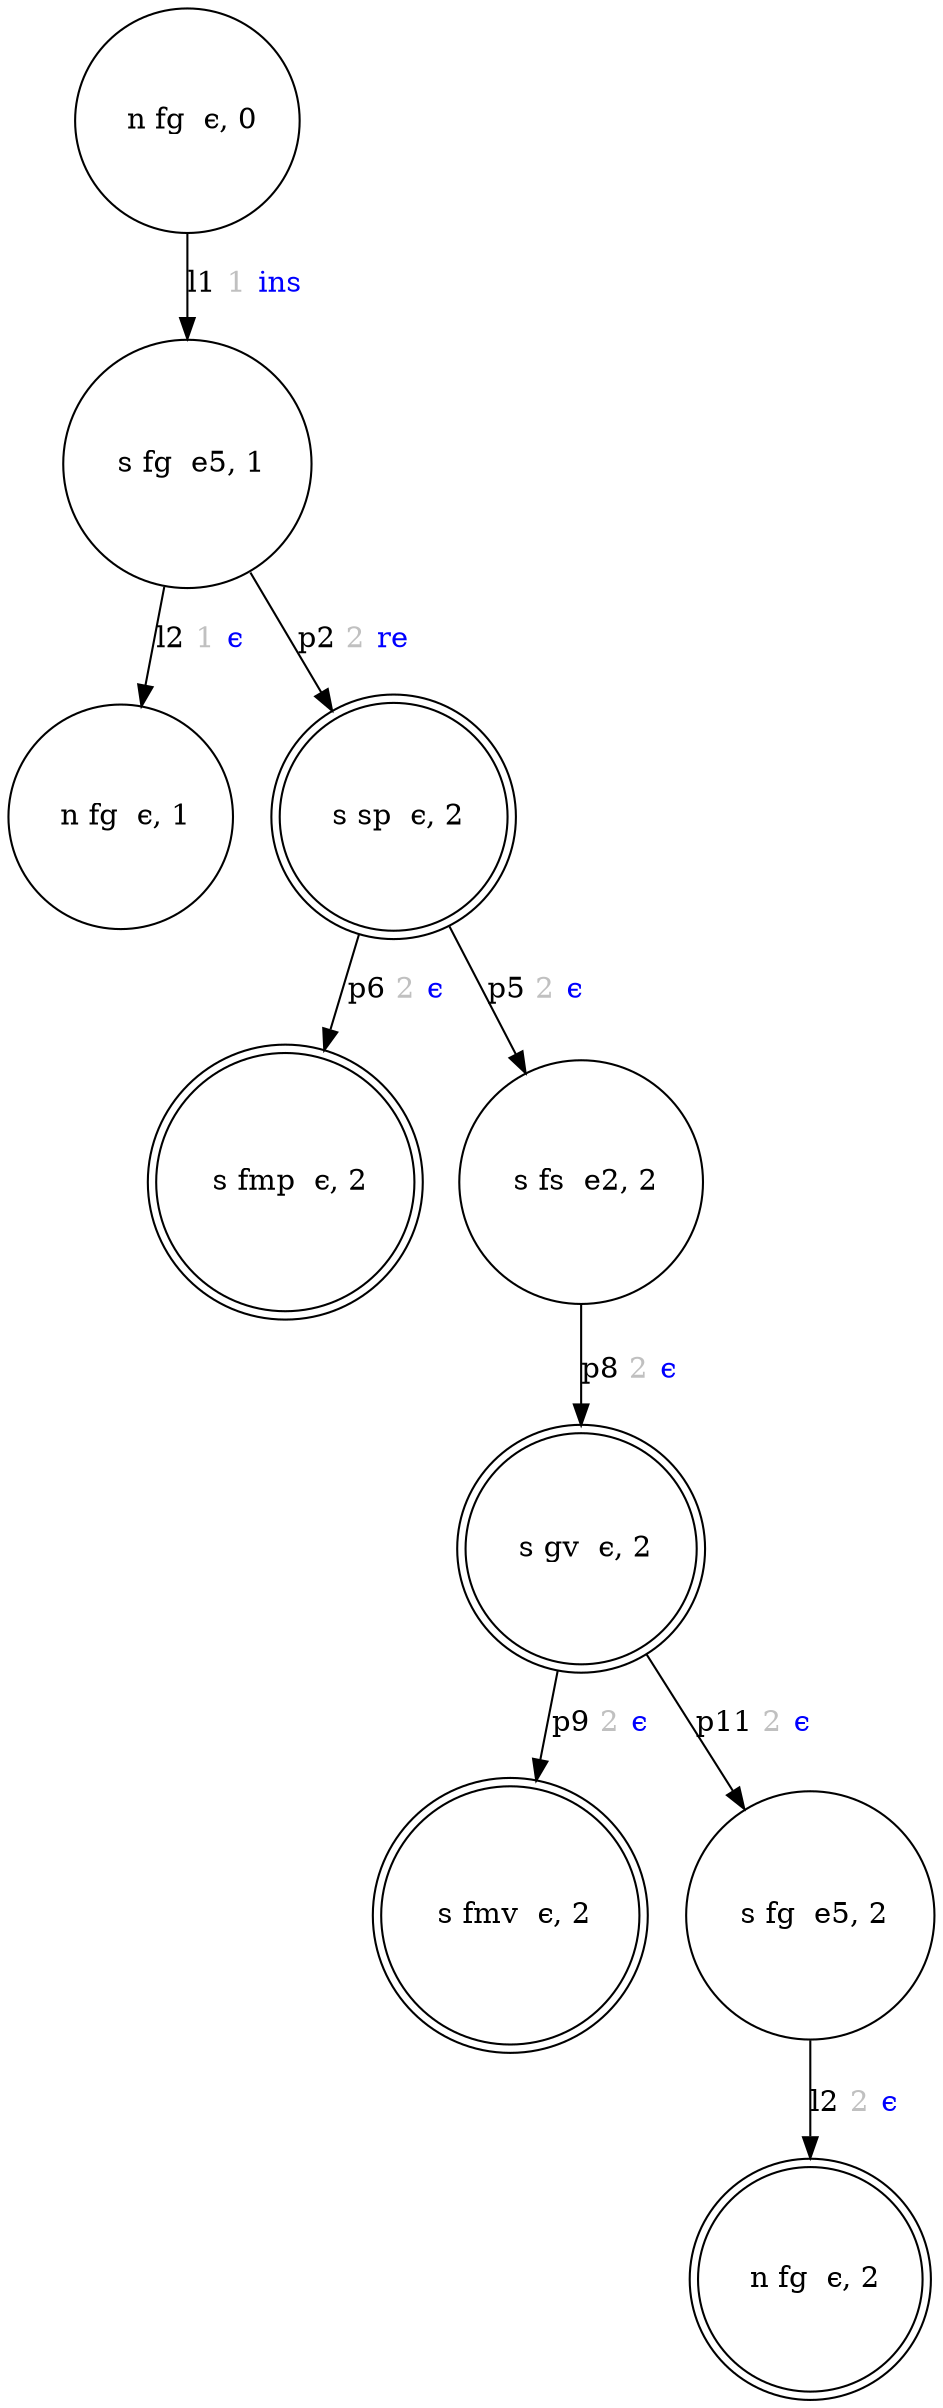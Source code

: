 digraph caso1_OS_state {
	" n fg  ϵ, 0" [shape=circle]
	" s fg  e5, 1" [shape=circle]
	" n fg  ϵ, 1" [shape=circle]
	" s sp  ϵ, 2" [shape=doublecircle]
	" s fmp  ϵ, 2" [shape=doublecircle]
	" s fs  e2, 2" [shape=circle]
	" s gv  ϵ, 2" [shape=doublecircle]
	" s fmv  ϵ, 2" [shape=doublecircle]
	" s fg  e5, 2" [shape=circle]
	" n fg  ϵ, 2" [shape=doublecircle]
	" n fg  ϵ, 0" -> " s fg  e5, 1" [label=<l1 <FONT COLOR="grey">1</FONT> <FONT COLOR="blue">ins</FONT>>]
	" s fg  e5, 1" -> " n fg  ϵ, 1" [label=<l2 <FONT COLOR="grey">1</FONT> <FONT COLOR="blue">ϵ</FONT>>]
	" s fg  e5, 1" -> " s sp  ϵ, 2" [label=<p2 <FONT COLOR="grey">2</FONT> <FONT COLOR="blue">re</FONT>>]
	" s sp  ϵ, 2" -> " s fmp  ϵ, 2" [label=<p6 <FONT COLOR="grey">2</FONT> <FONT COLOR="blue">ϵ</FONT>>]
	" s sp  ϵ, 2" -> " s fs  e2, 2" [label=<p5 <FONT COLOR="grey">2</FONT> <FONT COLOR="blue">ϵ</FONT>>]
	" s fs  e2, 2" -> " s gv  ϵ, 2" [label=<p8 <FONT COLOR="grey">2</FONT> <FONT COLOR="blue">ϵ</FONT>>]
	" s gv  ϵ, 2" -> " s fmv  ϵ, 2" [label=<p9 <FONT COLOR="grey">2</FONT> <FONT COLOR="blue">ϵ</FONT>>]
	" s gv  ϵ, 2" -> " s fg  e5, 2" [label=<p11 <FONT COLOR="grey">2</FONT> <FONT COLOR="blue">ϵ</FONT>>]
	" s fg  e5, 2" -> " n fg  ϵ, 2" [label=<l2 <FONT COLOR="grey">2</FONT> <FONT COLOR="blue">ϵ</FONT>>]
}
